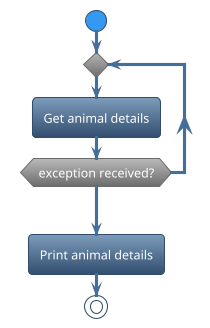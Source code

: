 @startuml

!theme spacelab

start
repeat
	:Get animal details;
repeat while (exception received?) is (yes)
->no;
:Print animal details;
stop

@enduml
